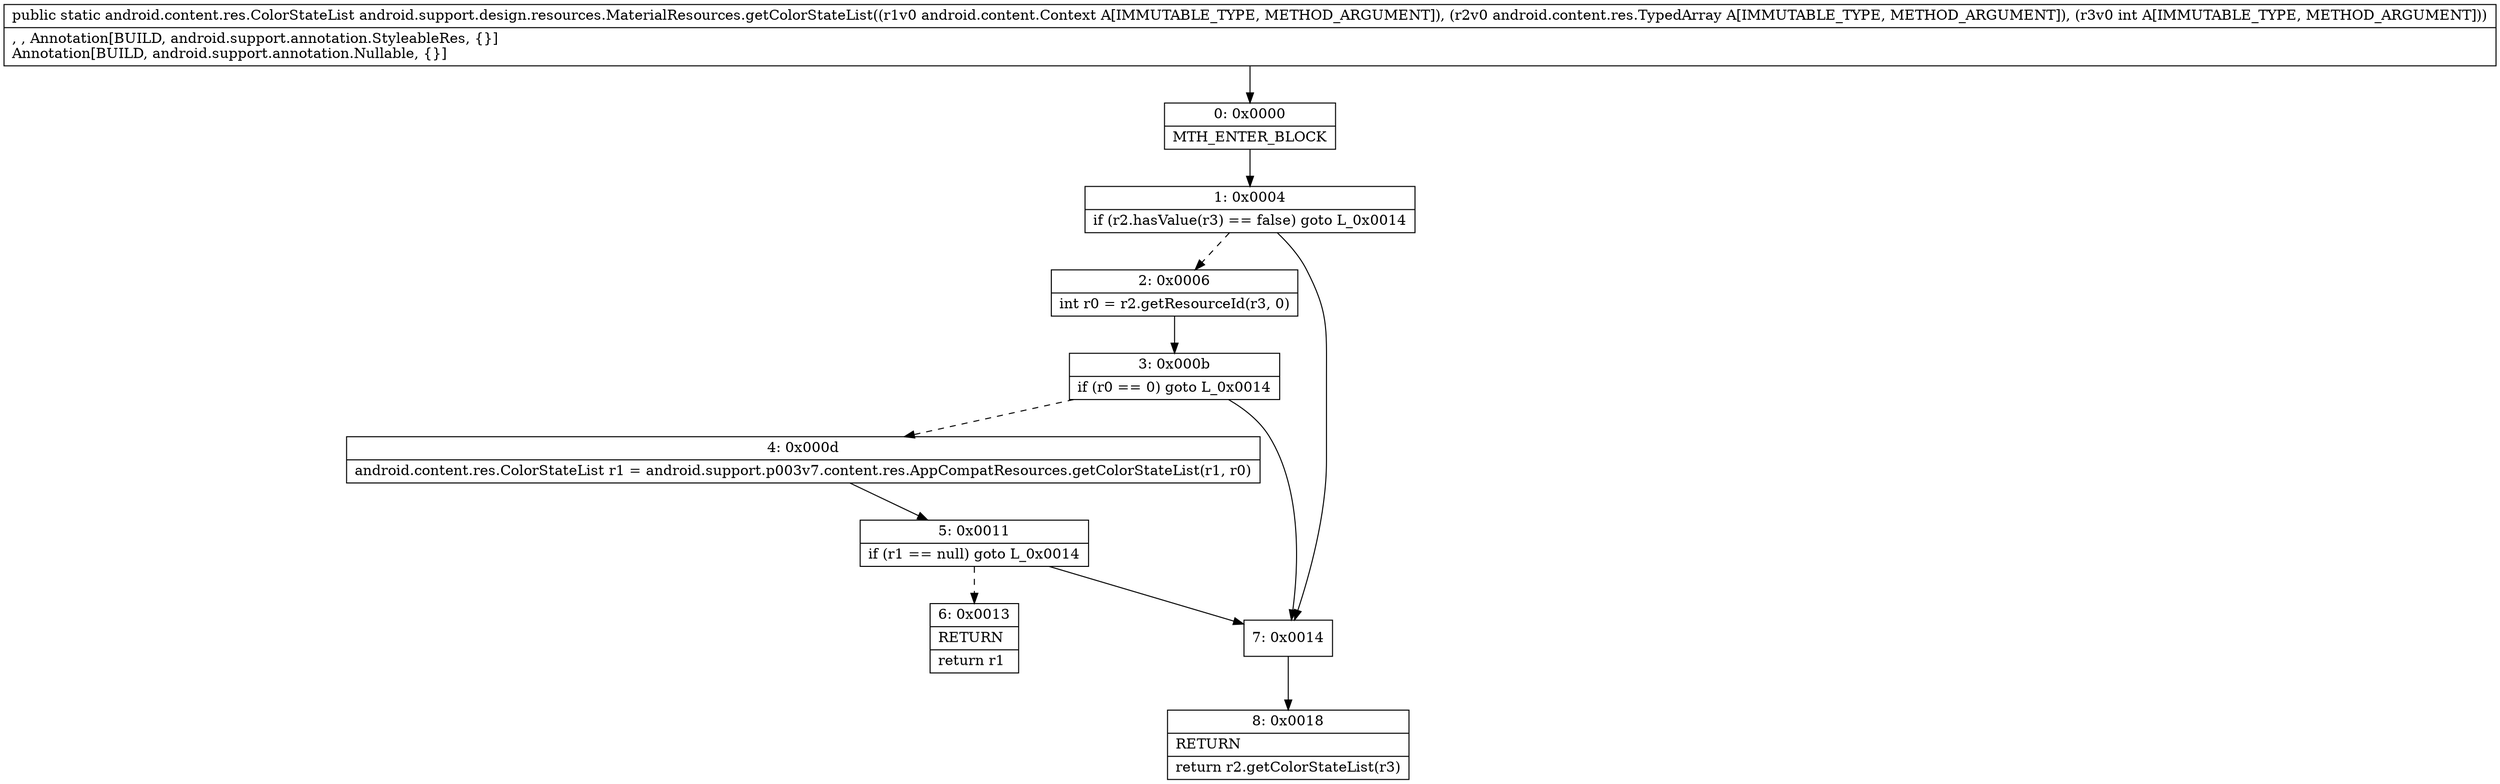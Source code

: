 digraph "CFG forandroid.support.design.resources.MaterialResources.getColorStateList(Landroid\/content\/Context;Landroid\/content\/res\/TypedArray;I)Landroid\/content\/res\/ColorStateList;" {
Node_0 [shape=record,label="{0\:\ 0x0000|MTH_ENTER_BLOCK\l}"];
Node_1 [shape=record,label="{1\:\ 0x0004|if (r2.hasValue(r3) == false) goto L_0x0014\l}"];
Node_2 [shape=record,label="{2\:\ 0x0006|int r0 = r2.getResourceId(r3, 0)\l}"];
Node_3 [shape=record,label="{3\:\ 0x000b|if (r0 == 0) goto L_0x0014\l}"];
Node_4 [shape=record,label="{4\:\ 0x000d|android.content.res.ColorStateList r1 = android.support.p003v7.content.res.AppCompatResources.getColorStateList(r1, r0)\l}"];
Node_5 [shape=record,label="{5\:\ 0x0011|if (r1 == null) goto L_0x0014\l}"];
Node_6 [shape=record,label="{6\:\ 0x0013|RETURN\l|return r1\l}"];
Node_7 [shape=record,label="{7\:\ 0x0014}"];
Node_8 [shape=record,label="{8\:\ 0x0018|RETURN\l|return r2.getColorStateList(r3)\l}"];
MethodNode[shape=record,label="{public static android.content.res.ColorStateList android.support.design.resources.MaterialResources.getColorStateList((r1v0 android.content.Context A[IMMUTABLE_TYPE, METHOD_ARGUMENT]), (r2v0 android.content.res.TypedArray A[IMMUTABLE_TYPE, METHOD_ARGUMENT]), (r3v0 int A[IMMUTABLE_TYPE, METHOD_ARGUMENT]))  | , , Annotation[BUILD, android.support.annotation.StyleableRes, \{\}]\lAnnotation[BUILD, android.support.annotation.Nullable, \{\}]\l}"];
MethodNode -> Node_0;
Node_0 -> Node_1;
Node_1 -> Node_2[style=dashed];
Node_1 -> Node_7;
Node_2 -> Node_3;
Node_3 -> Node_4[style=dashed];
Node_3 -> Node_7;
Node_4 -> Node_5;
Node_5 -> Node_6[style=dashed];
Node_5 -> Node_7;
Node_7 -> Node_8;
}

